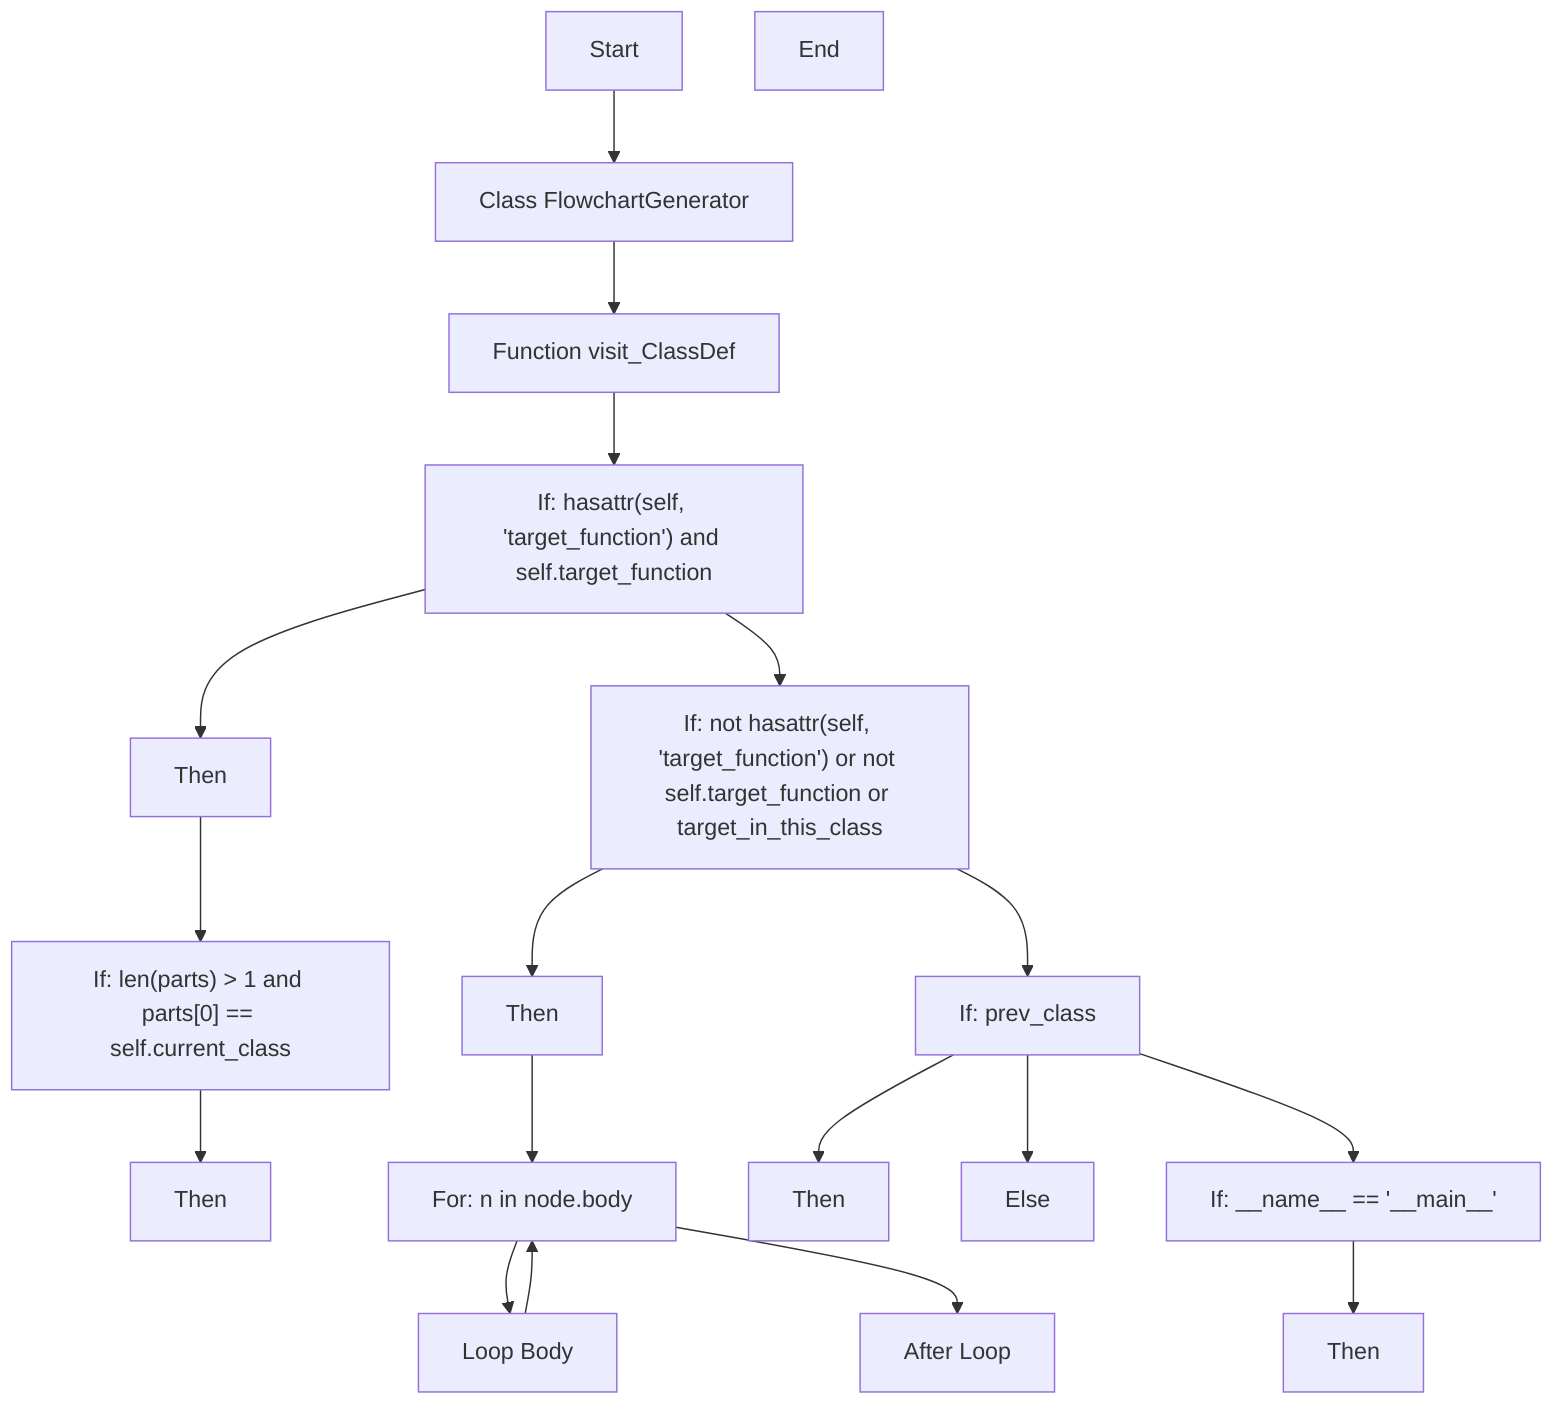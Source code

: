 flowchart TD
Start["Start"]
node1["Class FlowchartGenerator"]
Start --> node1
node2["Function visit_ClassDef"]
node1 --> node2
node3["If: hasattr(self, 'target_function') and self.target_function"]
node2 --> node3
node4["Then"]
node3 --> node4
node5["If: len(parts) > 1 and parts[0] == self.current_class"]
node4 --> node5
node6["Then"]
node5 --> node6
node7["If: not hasattr(self, 'target_function') or not self.target_function or target_in_this_class"]
node3 --> node7
node8["Then"]
node7 --> node8
node9["For: n in node.body"]
node8 --> node9
node10["Loop Body"]
node9 --> node10
node11["After Loop"]
node10 --> node9
node9 --> node11
node12["If: prev_class"]
node7 --> node12
node13["Then"]
node12 --> node13
node14["Else"]
node12 --> node14
node15["If: __name__ == '__main__'"]
node12 --> node15
node16["Then"]
node15 --> node16
End["End"]